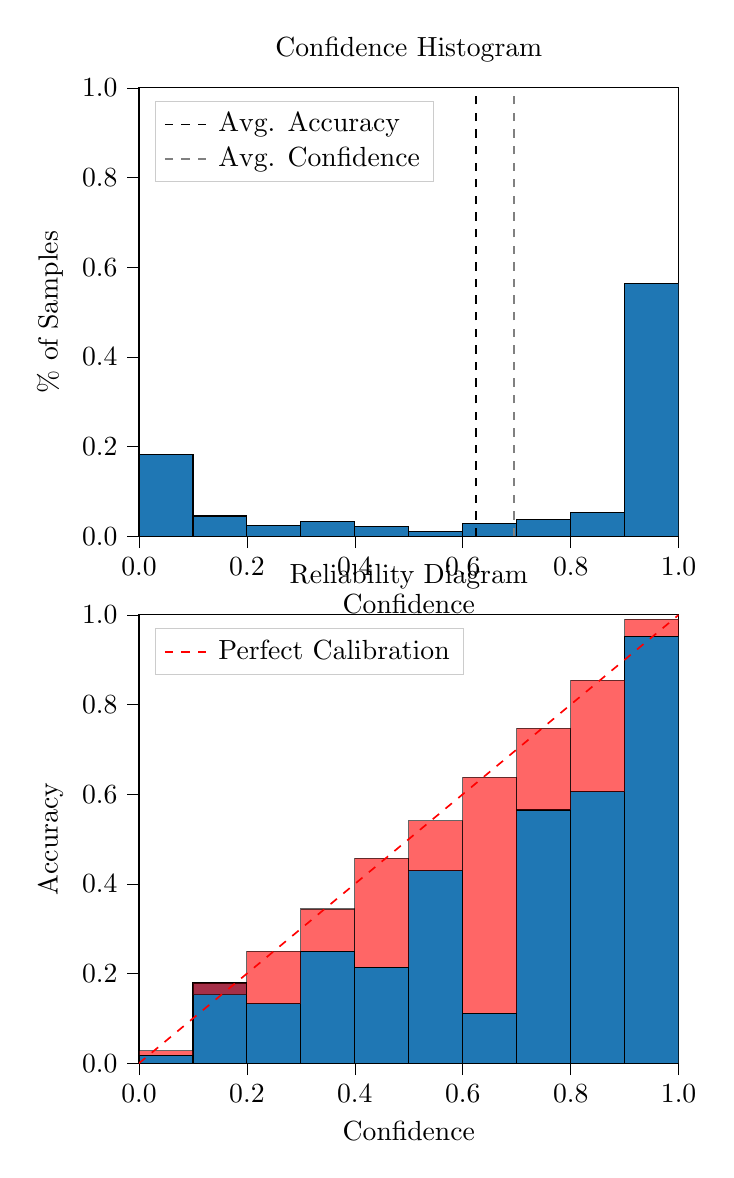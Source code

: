 % This file was created by tikzplotlib v0.9.8.
\begin{tikzpicture}

\definecolor{color0}{rgb}{0.122,0.467,0.706}

\begin{groupplot}[group style={group size=1 by 2}]
\nextgroupplot[
legend cell align={left},
legend style={
  fill opacity=0.8,
  draw opacity=1,
  text opacity=1,
  at={(0.03,0.97)},
  anchor=north west,
  draw=white!80!black
},
tick align=outside,
tick pos=left,
title={Confidence Histogram},
x grid style={white!69.02!black},
xlabel={Confidence},
xmin=0, xmax=1,
xtick style={color=black},
xtick={0,0.2,0.4,0.6,0.8,1},
xticklabels={0.0,0.2,0.4,0.6,0.8,1.0},
y grid style={white!69.02!black},
ylabel={\% of Samples},
ymin=0, ymax=1,
ytick style={color=black},
ytick={0,0.2,0.4,0.6,0.8,1},
yticklabels={0.0,0.2,0.4,0.6,0.8,1.0}
]
\draw[draw=black,fill=color0] (axis cs:-6.939e-18,0) rectangle (axis cs:0.1,0.183);
\draw[draw=black,fill=color0] (axis cs:0.1,0) rectangle (axis cs:0.2,0.045);
\draw[draw=black,fill=color0] (axis cs:0.2,0) rectangle (axis cs:0.3,0.024);
\draw[draw=black,fill=color0] (axis cs:0.3,0) rectangle (axis cs:0.4,0.032);
\draw[draw=black,fill=color0] (axis cs:0.4,0) rectangle (axis cs:0.5,0.022);
\draw[draw=black,fill=color0] (axis cs:0.5,0) rectangle (axis cs:0.6,0.011);
\draw[draw=black,fill=color0] (axis cs:0.6,0) rectangle (axis cs:0.7,0.029);
\draw[draw=black,fill=color0] (axis cs:0.7,0) rectangle (axis cs:0.8,0.037);
\draw[draw=black,fill=color0] (axis cs:0.8,0) rectangle (axis cs:0.9,0.053);
\draw[draw=black,fill=color0] (axis cs:0.9,0) rectangle (axis cs:1,0.564);
\addplot [semithick, black, dashed]
table {%
0.625 0
0.625 1
};
\addlegendentry{Avg. Accuracy}
\addplot [semithick, white!50.196!black, dashed]
table {%
0.695 0
0.695 1
};
\addlegendentry{Avg. Confidence}

\nextgroupplot[
legend cell align={left},
legend style={
  fill opacity=0.8,
  draw opacity=1,
  text opacity=1,
  at={(0.03,0.97)},
  anchor=north west,
  draw=white!80!black
},
tick align=outside,
tick pos=left,
title={Reliability Diagram},
x grid style={white!69.02!black},
xlabel={Confidence},
xmin=0, xmax=1,
xtick style={color=black},
xtick={0,0.2,0.4,0.6,0.8,1},
xticklabels={0.0,0.2,0.4,0.6,0.8,1.0},
y grid style={white!69.02!black},
ylabel={Accuracy},
ymin=0, ymax=1,
ytick style={color=black},
ytick={0,0.2,0.4,0.6,0.8,1},
yticklabels={0.0,0.2,0.4,0.6,0.8,1.0}
]
\draw[draw=black,fill=color0] (axis cs:-6.939e-18,0) rectangle (axis cs:0.1,0.018);
\draw[draw=black,fill=color0] (axis cs:0.1,0) rectangle (axis cs:0.2,0.179);
\draw[draw=black,fill=color0] (axis cs:0.2,0) rectangle (axis cs:0.3,0.133);
\draw[draw=black,fill=color0] (axis cs:0.3,0) rectangle (axis cs:0.4,0.25);
\draw[draw=black,fill=color0] (axis cs:0.4,0) rectangle (axis cs:0.5,0.214);
\draw[draw=black,fill=color0] (axis cs:0.5,0) rectangle (axis cs:0.6,0.429);
\draw[draw=black,fill=color0] (axis cs:0.6,0) rectangle (axis cs:0.7,0.111);
\draw[draw=black,fill=color0] (axis cs:0.7,0) rectangle (axis cs:0.8,0.565);
\draw[draw=black,fill=color0] (axis cs:0.8,0) rectangle (axis cs:0.9,0.606);
\draw[draw=black,fill=color0] (axis cs:0.9,0) rectangle (axis cs:1,0.952);
\draw[draw=black,fill=red,opacity=0.6] (axis cs:-6.939e-18,0.018) rectangle (axis cs:0.1,0.028);
\draw[draw=black,fill=red,opacity=0.6] (axis cs:0.1,0.179) rectangle (axis cs:0.2,0.153);
\draw[draw=black,fill=red,opacity=0.6] (axis cs:0.2,0.133) rectangle (axis cs:0.3,0.25);
\draw[draw=black,fill=red,opacity=0.6] (axis cs:0.3,0.25) rectangle (axis cs:0.4,0.344);
\draw[draw=black,fill=red,opacity=0.6] (axis cs:0.4,0.214) rectangle (axis cs:0.5,0.457);
\draw[draw=black,fill=red,opacity=0.6] (axis cs:0.5,0.429) rectangle (axis cs:0.6,0.541);
\draw[draw=black,fill=red,opacity=0.6] (axis cs:0.6,0.111) rectangle (axis cs:0.7,0.638);
\draw[draw=black,fill=red,opacity=0.6] (axis cs:0.7,0.565) rectangle (axis cs:0.8,0.747);
\draw[draw=black,fill=red,opacity=0.6] (axis cs:0.8,0.606) rectangle (axis cs:0.9,0.854);
\draw[draw=black,fill=red,opacity=0.6] (axis cs:0.9,0.952) rectangle (axis cs:1,0.99);
\addplot [semithick, red, dashed]
table {%
0 0
1 1
};
\addlegendentry{Perfect Calibration}
\end{groupplot}

\end{tikzpicture}
